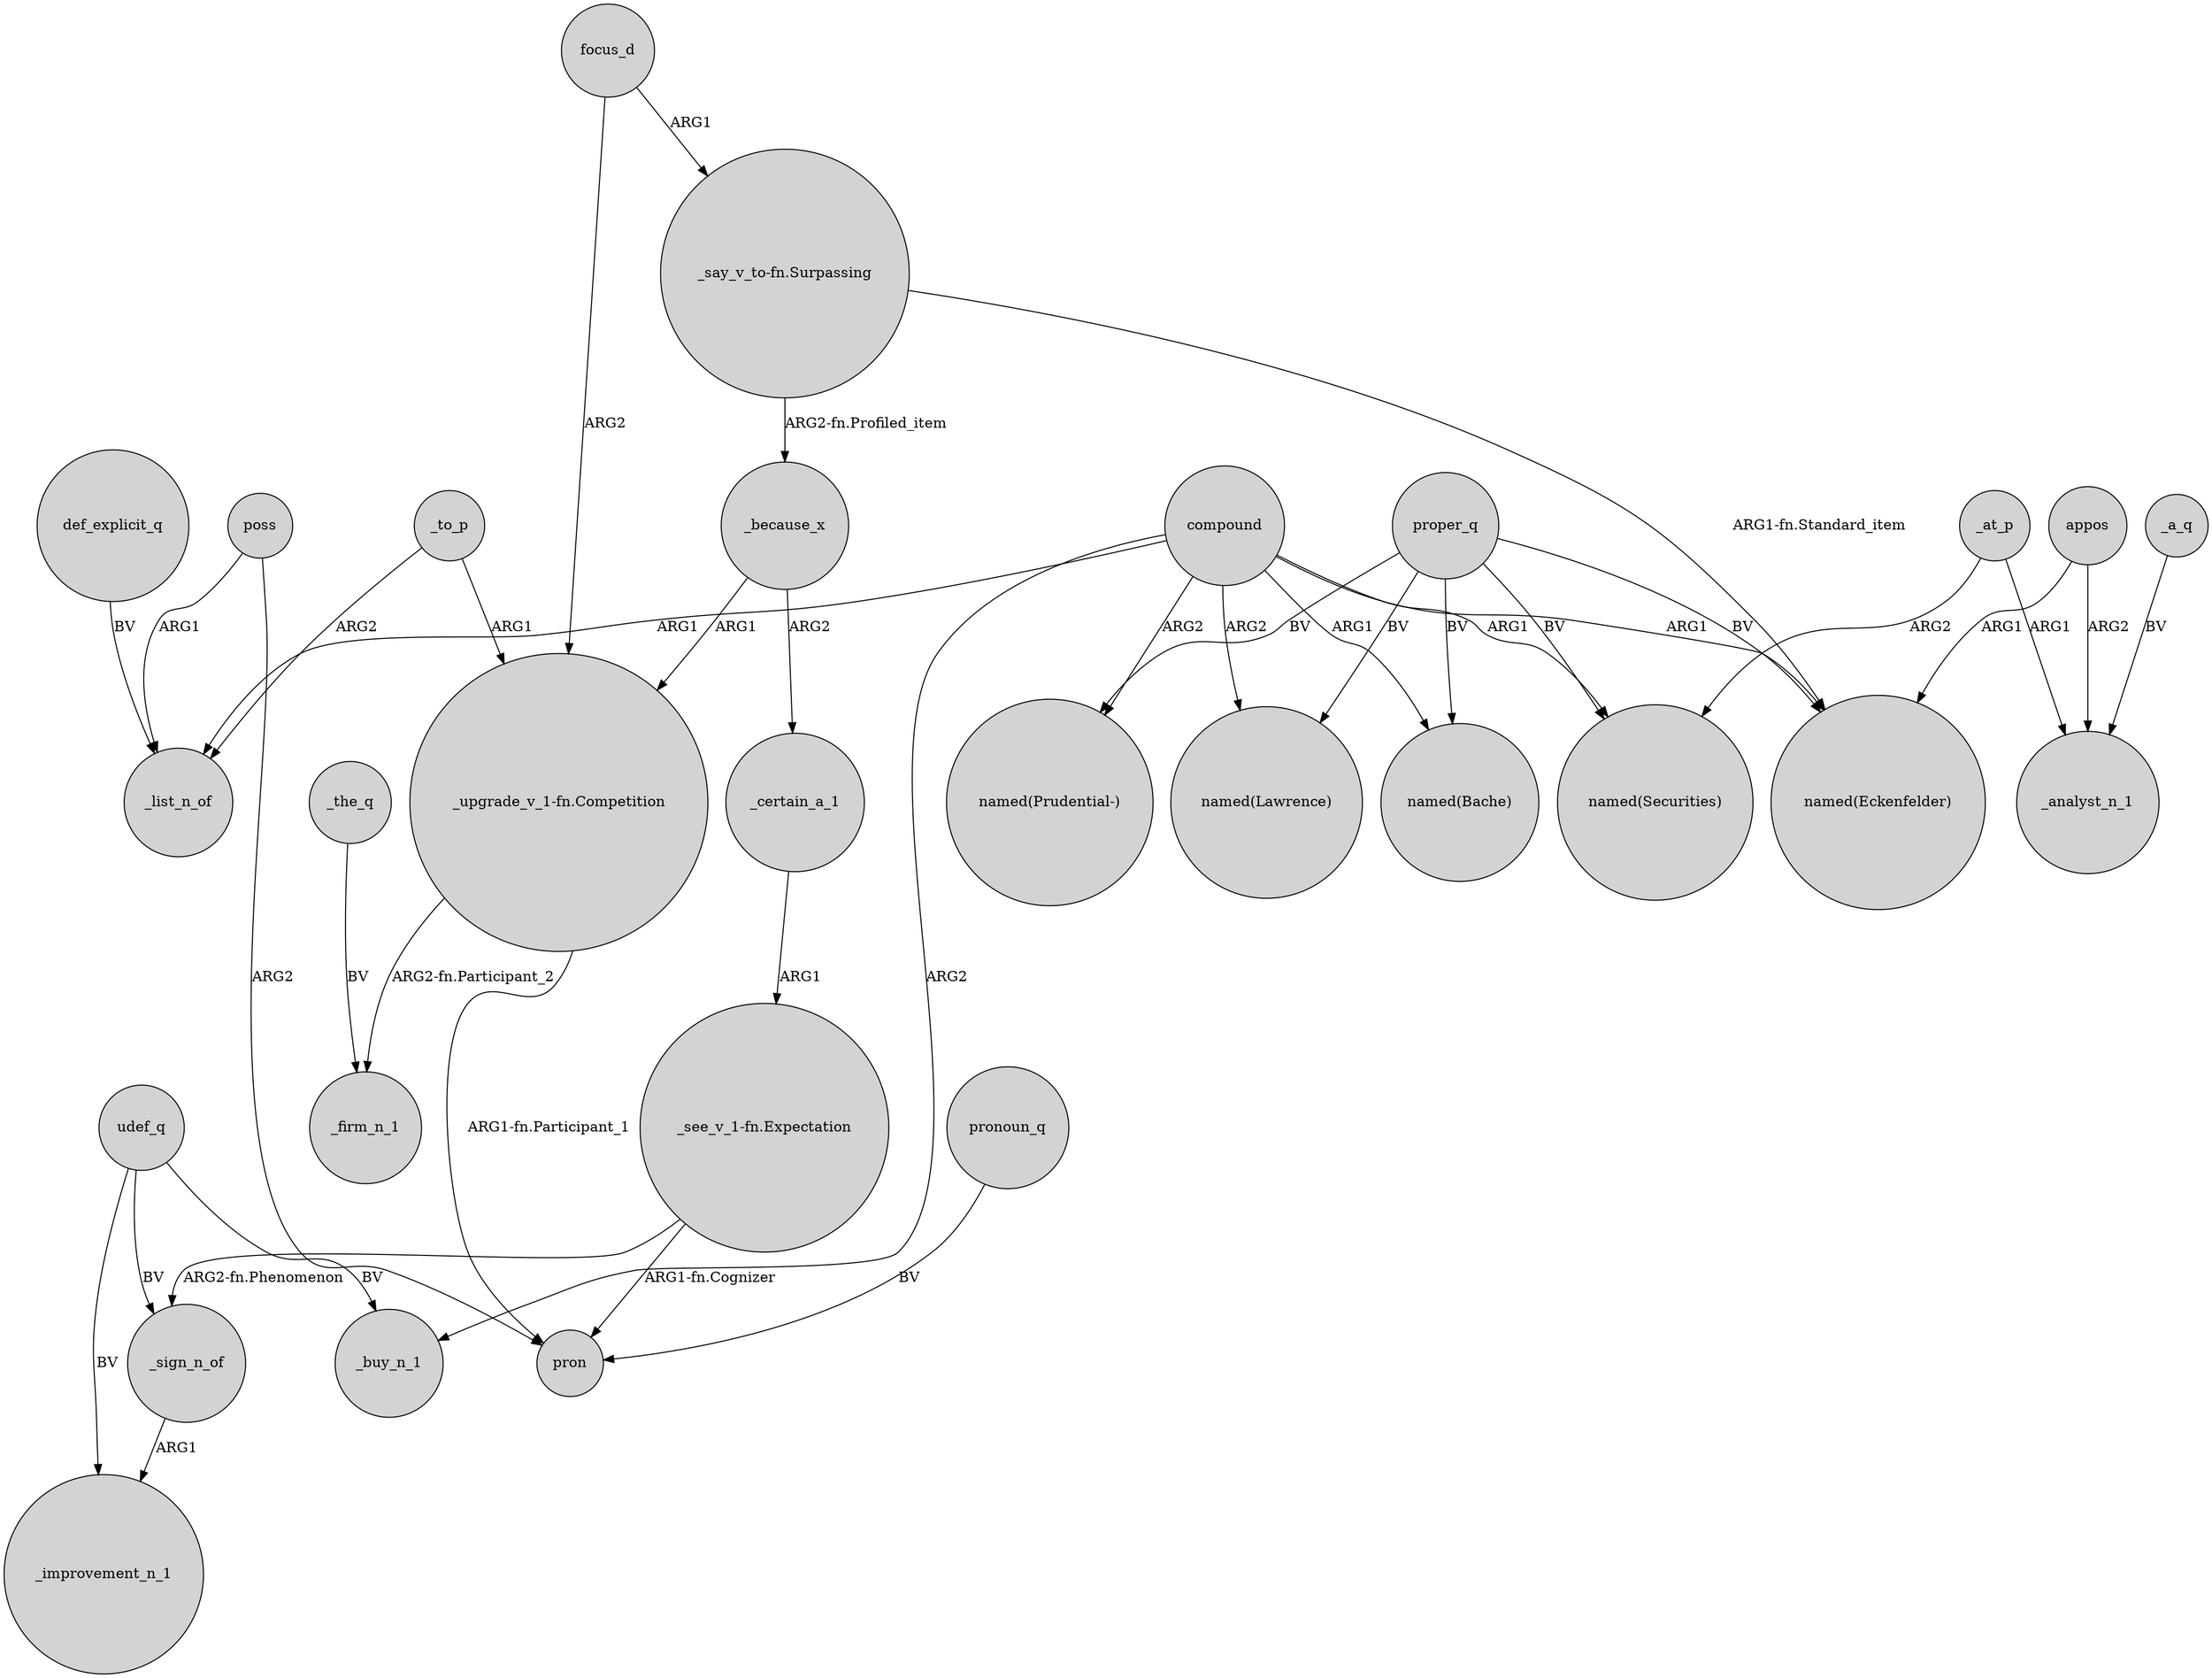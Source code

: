 digraph {
	node [shape=circle style=filled]
	udef_q -> _sign_n_of [label=BV]
	proper_q -> "named(Securities)" [label=BV]
	compound -> "named(Bache)" [label=ARG1]
	udef_q -> _improvement_n_1 [label=BV]
	_because_x -> _certain_a_1 [label=ARG2]
	compound -> _buy_n_1 [label=ARG2]
	proper_q -> "named(Eckenfelder)" [label=BV]
	udef_q -> _buy_n_1 [label=BV]
	_sign_n_of -> _improvement_n_1 [label=ARG1]
	proper_q -> "named(Lawrence)" [label=BV]
	_because_x -> "_upgrade_v_1-fn.Competition" [label=ARG1]
	_a_q -> _analyst_n_1 [label=BV]
	_to_p -> "_upgrade_v_1-fn.Competition" [label=ARG1]
	compound -> "named(Lawrence)" [label=ARG2]
	pronoun_q -> pron [label=BV]
	poss -> pron [label=ARG2]
	_at_p -> _analyst_n_1 [label=ARG1]
	_to_p -> _list_n_of [label=ARG2]
	_the_q -> _firm_n_1 [label=BV]
	focus_d -> "_upgrade_v_1-fn.Competition" [label=ARG2]
	compound -> "named(Prudential-)" [label=ARG2]
	def_explicit_q -> _list_n_of [label=BV]
	appos -> _analyst_n_1 [label=ARG2]
	compound -> "named(Eckenfelder)" [label=ARG1]
	_certain_a_1 -> "_see_v_1-fn.Expectation" [label=ARG1]
	poss -> _list_n_of [label=ARG1]
	"_see_v_1-fn.Expectation" -> _sign_n_of [label="ARG2-fn.Phenomenon"]
	"_say_v_to-fn.Surpassing" -> "named(Eckenfelder)" [label="ARG1-fn.Standard_item"]
	"_upgrade_v_1-fn.Competition" -> _firm_n_1 [label="ARG2-fn.Participant_2"]
	appos -> "named(Eckenfelder)" [label=ARG1]
	proper_q -> "named(Prudential-)" [label=BV]
	"_say_v_to-fn.Surpassing" -> _because_x [label="ARG2-fn.Profiled_item"]
	"_see_v_1-fn.Expectation" -> pron [label="ARG1-fn.Cognizer"]
	focus_d -> "_say_v_to-fn.Surpassing" [label=ARG1]
	compound -> _list_n_of [label=ARG1]
	"_upgrade_v_1-fn.Competition" -> pron [label="ARG1-fn.Participant_1"]
	_at_p -> "named(Securities)" [label=ARG2]
	proper_q -> "named(Bache)" [label=BV]
	compound -> "named(Securities)" [label=ARG1]
}
